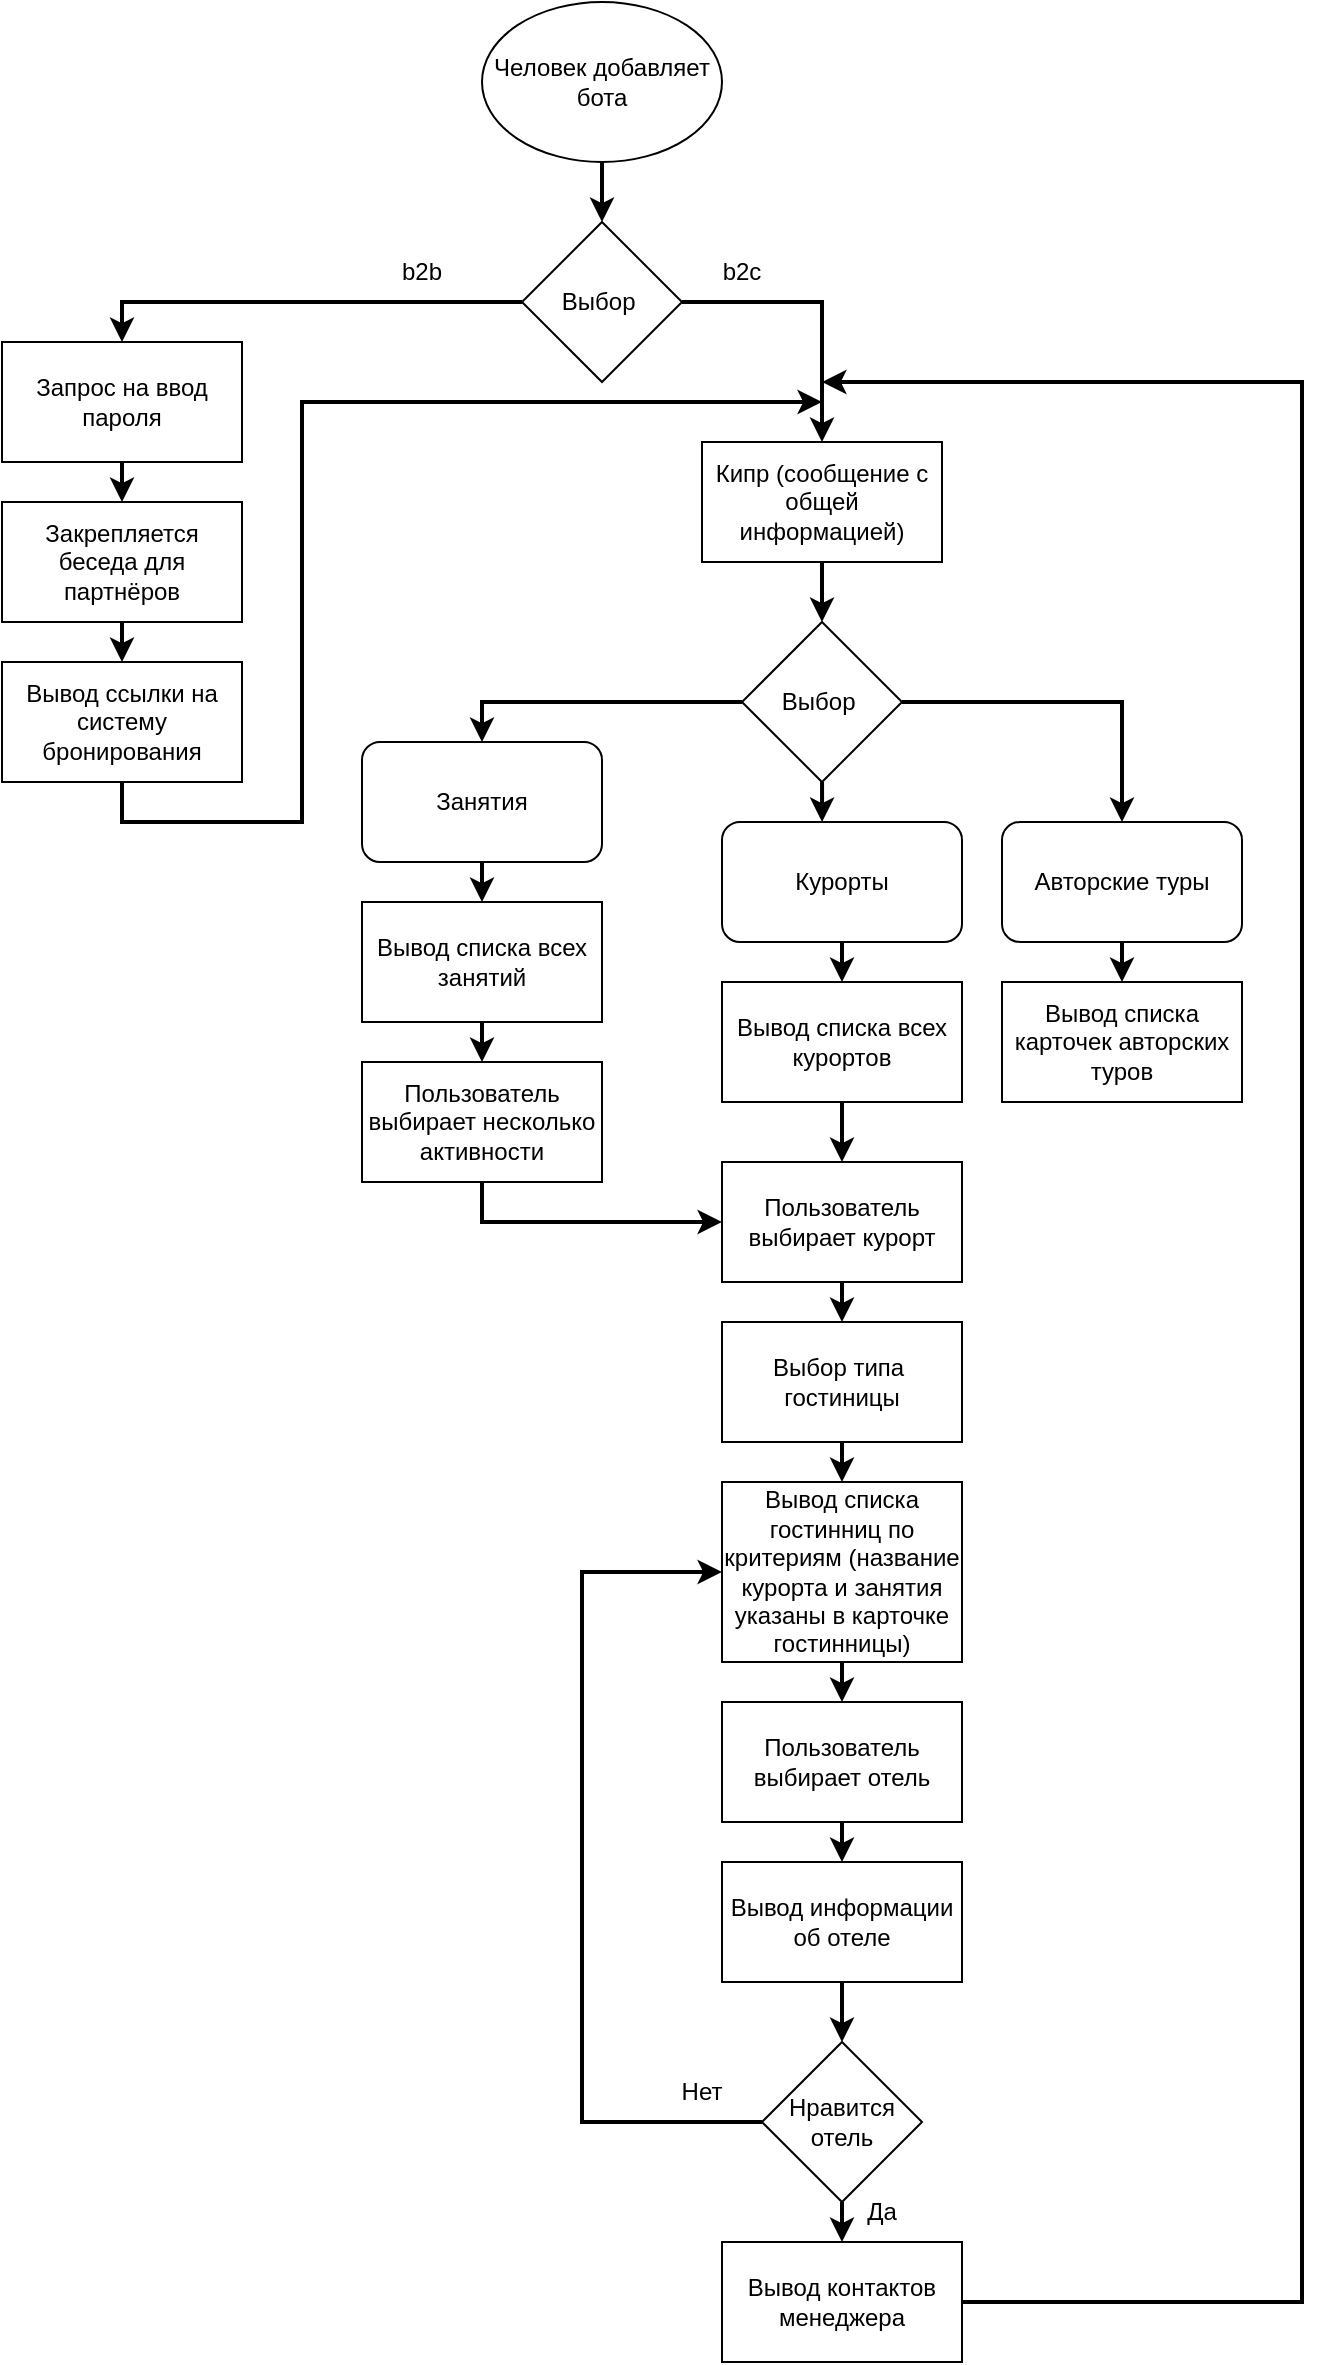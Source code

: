 <mxfile>
    <diagram id="dMcVg0LvvEPNjS6cMCFK" name="Page-1">
        <mxGraphModel dx="568" dy="682" grid="1" gridSize="10" guides="1" tooltips="1" connect="1" arrows="1" fold="1" page="1" pageScale="1" pageWidth="850" pageHeight="1100" background="#ffffff" math="0" shadow="0">
            <root>
                <mxCell id="0"/>
                <mxCell id="1" parent="0"/>
                <mxCell id="22" style="edgeStyle=none;html=1;strokeColor=#000000;strokeWidth=2;" parent="1" source="23" target="26" edge="1">
                    <mxGeometry relative="1" as="geometry"/>
                </mxCell>
                <object label="Человек добавляет бота" id="23">
                    <mxCell style="ellipse;whiteSpace=wrap;html=1;fillColor=none;strokeColor=#000000;fontColor=#000000;" parent="1" vertex="1">
                        <mxGeometry x="420" y="10" width="120" height="80" as="geometry"/>
                    </mxCell>
                </object>
                <mxCell id="25" style="edgeStyle=none;html=1;exitX=0;exitY=0.5;exitDx=0;exitDy=0;rounded=0;strokeColor=#000000;entryX=0.5;entryY=0;entryDx=0;entryDy=0;strokeWidth=2;" parent="1" source="26" target="51" edge="1">
                    <mxGeometry relative="1" as="geometry">
                        <mxPoint x="270" y="200" as="targetPoint"/>
                        <Array as="points">
                            <mxPoint x="240" y="160"/>
                        </Array>
                    </mxGeometry>
                </mxCell>
                <mxCell id="26" value="Выбор&amp;nbsp;" style="rhombus;whiteSpace=wrap;html=1;fillColor=none;strokeColor=#000000;fontColor=#000000;" parent="1" vertex="1">
                    <mxGeometry x="440" y="120" width="80" height="80" as="geometry"/>
                </mxCell>
                <mxCell id="45" value="" style="edgeStyle=orthogonalEdgeStyle;html=1;strokeColor=#000000;" parent="1" edge="1">
                    <mxGeometry relative="1" as="geometry">
                        <mxPoint x="670" y="360" as="sourcePoint"/>
                    </mxGeometry>
                </mxCell>
                <mxCell id="50" style="edgeStyle=none;rounded=0;html=1;entryX=0.5;entryY=0;entryDx=0;entryDy=0;elbow=vertical;strokeColor=#000000;" parent="1" edge="1">
                    <mxGeometry relative="1" as="geometry">
                        <Array as="points">
                            <mxPoint x="610" y="510"/>
                            <mxPoint x="475" y="510"/>
                        </Array>
                        <mxPoint x="610" y="390" as="sourcePoint"/>
                    </mxGeometry>
                </mxCell>
                <mxCell id="37" style="edgeStyle=none;html=1;entryX=0.5;entryY=0;entryDx=0;entryDy=0;strokeColor=#000000;" parent="1" edge="1">
                    <mxGeometry relative="1" as="geometry">
                        <mxPoint x="360" y="390" as="sourcePoint"/>
                    </mxGeometry>
                </mxCell>
                <mxCell id="29" style="edgeStyle=orthogonalEdgeStyle;html=1;entryX=0.5;entryY=0;entryDx=0;entryDy=0;exitX=1;exitY=0.5;exitDx=0;exitDy=0;rounded=0;strokeColor=#000000;strokeWidth=2;" parent="1" source="26" target="52" edge="1">
                    <mxGeometry relative="1" as="geometry">
                        <mxPoint x="600" y="260" as="targetPoint"/>
                        <Array as="points">
                            <mxPoint x="590" y="160"/>
                        </Array>
                    </mxGeometry>
                </mxCell>
                <mxCell id="31" value="b2b" style="text;html=1;strokeColor=none;fillColor=none;align=center;verticalAlign=middle;whiteSpace=wrap;rounded=0;fontColor=#000000;" parent="1" vertex="1">
                    <mxGeometry x="360" y="130" width="60" height="30" as="geometry"/>
                </mxCell>
                <mxCell id="32" value="b2c" style="text;html=1;strokeColor=none;fillColor=none;align=center;verticalAlign=middle;whiteSpace=wrap;rounded=0;fontColor=#000000;" parent="1" vertex="1">
                    <mxGeometry x="520" y="130" width="60" height="30" as="geometry"/>
                </mxCell>
                <mxCell id="48" style="edgeStyle=orthogonalEdgeStyle;html=1;rounded=0;strokeColor=#000000;" parent="1" edge="1">
                    <mxGeometry relative="1" as="geometry">
                        <Array as="points">
                            <mxPoint x="360" y="510"/>
                            <mxPoint x="475" y="510"/>
                        </Array>
                        <mxPoint x="360.053" y="490.0" as="sourcePoint"/>
                    </mxGeometry>
                </mxCell>
                <mxCell id="47" style="edgeStyle=orthogonalEdgeStyle;html=1;rounded=0;strokeColor=#000000;" parent="1" edge="1">
                    <mxGeometry relative="1" as="geometry">
                        <Array as="points">
                            <mxPoint x="780" y="510"/>
                            <mxPoint x="475" y="510"/>
                        </Array>
                        <mxPoint x="780.053" y="390" as="sourcePoint"/>
                    </mxGeometry>
                </mxCell>
                <mxCell id="77" style="edgeStyle=none;rounded=0;html=1;strokeColor=#000000;fontColor=#000000;strokeWidth=2;" parent="1" source="51" target="76" edge="1">
                    <mxGeometry relative="1" as="geometry"/>
                </mxCell>
                <mxCell id="51" value="&lt;font color=&quot;#000000&quot;&gt;Запрос на ввод пароля&lt;/font&gt;" style="rounded=0;whiteSpace=wrap;html=1;fillColor=none;strokeColor=#000000;" parent="1" vertex="1">
                    <mxGeometry x="180" y="180" width="120" height="60" as="geometry"/>
                </mxCell>
                <mxCell id="54" style="edgeStyle=none;html=1;fontColor=#000000;strokeColor=#000000;entryX=0.5;entryY=0;entryDx=0;entryDy=0;strokeWidth=2;" parent="1" target="57" edge="1">
                    <mxGeometry relative="1" as="geometry">
                        <mxPoint x="590" y="320" as="sourcePoint"/>
                        <mxPoint x="590" y="370" as="targetPoint"/>
                    </mxGeometry>
                </mxCell>
                <mxCell id="96" style="edgeStyle=none;rounded=0;html=1;strokeColor=#000000;strokeWidth=2;fontColor=#000000;" parent="1" source="52" target="57" edge="1">
                    <mxGeometry relative="1" as="geometry"/>
                </mxCell>
                <mxCell id="52" value="&lt;font color=&quot;#000000&quot;&gt;Кипр (сообщение с общей информацией)&lt;/font&gt;" style="rounded=0;whiteSpace=wrap;html=1;strokeColor=#000000;fillColor=none;" parent="1" vertex="1">
                    <mxGeometry x="530" y="230" width="120" height="60" as="geometry"/>
                </mxCell>
                <mxCell id="67" style="edgeStyle=none;rounded=0;html=1;entryX=0.5;entryY=0;entryDx=0;entryDy=0;strokeColor=#000000;fontColor=#000000;strokeWidth=2;" parent="1" source="53" target="63" edge="1">
                    <mxGeometry relative="1" as="geometry"/>
                </mxCell>
                <mxCell id="53" value="Курорты" style="rounded=1;whiteSpace=wrap;html=1;strokeColor=#000000;fontColor=#000000;fillColor=none;" parent="1" vertex="1">
                    <mxGeometry x="540" y="420" width="120" height="60" as="geometry"/>
                </mxCell>
                <mxCell id="65" style="edgeStyle=none;rounded=0;html=1;entryX=0.5;entryY=0;entryDx=0;entryDy=0;strokeColor=#000000;fontColor=#000000;strokeWidth=2;" parent="1" source="55" target="61" edge="1">
                    <mxGeometry relative="1" as="geometry"/>
                </mxCell>
                <mxCell id="55" value="Занятия" style="rounded=1;whiteSpace=wrap;html=1;strokeColor=#000000;fontColor=#000000;fillColor=none;" parent="1" vertex="1">
                    <mxGeometry x="360" y="380" width="120" height="60" as="geometry"/>
                </mxCell>
                <mxCell id="79" style="edgeStyle=none;rounded=0;html=1;entryX=0.5;entryY=0;entryDx=0;entryDy=0;strokeColor=#000000;fontColor=#000000;strokeWidth=2;" parent="1" source="56" target="74" edge="1">
                    <mxGeometry relative="1" as="geometry"/>
                </mxCell>
                <mxCell id="56" value="Авторские туры" style="rounded=1;whiteSpace=wrap;html=1;strokeColor=#000000;fontColor=#000000;fillColor=none;" parent="1" vertex="1">
                    <mxGeometry x="680" y="420" width="120" height="60" as="geometry"/>
                </mxCell>
                <mxCell id="58" style="edgeStyle=none;html=1;entryX=0.5;entryY=0;entryDx=0;entryDy=0;strokeColor=#000000;fontColor=#000000;exitX=0;exitY=0.5;exitDx=0;exitDy=0;rounded=0;strokeWidth=2;" parent="1" source="57" target="55" edge="1">
                    <mxGeometry relative="1" as="geometry">
                        <Array as="points">
                            <mxPoint x="420" y="360"/>
                        </Array>
                    </mxGeometry>
                </mxCell>
                <mxCell id="59" style="edgeStyle=none;html=1;entryX=0.5;entryY=0;entryDx=0;entryDy=0;strokeColor=#000000;fontColor=#000000;rounded=0;strokeWidth=2;" parent="1" source="57" target="56" edge="1">
                    <mxGeometry relative="1" as="geometry">
                        <Array as="points">
                            <mxPoint x="740" y="360"/>
                        </Array>
                    </mxGeometry>
                </mxCell>
                <mxCell id="60" style="edgeStyle=none;html=1;entryX=0.417;entryY=0;entryDx=0;entryDy=0;entryPerimeter=0;strokeColor=#000000;fontColor=#000000;strokeWidth=2;" parent="1" source="57" target="53" edge="1">
                    <mxGeometry relative="1" as="geometry"/>
                </mxCell>
                <mxCell id="57" value="Выбор&amp;nbsp;" style="rhombus;whiteSpace=wrap;html=1;strokeColor=#000000;fontColor=#000000;fillColor=none;" parent="1" vertex="1">
                    <mxGeometry x="550" y="320" width="80" height="80" as="geometry"/>
                </mxCell>
                <mxCell id="66" style="edgeStyle=none;rounded=0;html=1;entryX=0.5;entryY=0;entryDx=0;entryDy=0;strokeColor=#000000;fontColor=#000000;strokeWidth=2;" parent="1" source="61" target="62" edge="1">
                    <mxGeometry relative="1" as="geometry"/>
                </mxCell>
                <mxCell id="61" value="Вывод списка всех занятий" style="rounded=0;whiteSpace=wrap;html=1;strokeColor=#000000;fontColor=#000000;fillColor=none;" parent="1" vertex="1">
                    <mxGeometry x="360" y="460" width="120" height="60" as="geometry"/>
                </mxCell>
                <mxCell id="73" style="edgeStyle=none;rounded=0;html=1;strokeColor=#000000;fontColor=#000000;exitX=0.5;exitY=1;exitDx=0;exitDy=0;strokeWidth=2;entryX=0;entryY=0.5;entryDx=0;entryDy=0;" parent="1" source="62" target="64" edge="1">
                    <mxGeometry relative="1" as="geometry">
                        <mxPoint x="600" y="570" as="targetPoint"/>
                        <Array as="points">
                            <mxPoint x="420" y="620"/>
                        </Array>
                    </mxGeometry>
                </mxCell>
                <mxCell id="62" value="Пользователь выбирает несколько активности" style="rounded=0;whiteSpace=wrap;html=1;strokeColor=#000000;fontColor=#000000;fillColor=none;" parent="1" vertex="1">
                    <mxGeometry x="360" y="540" width="120" height="60" as="geometry"/>
                </mxCell>
                <mxCell id="68" style="edgeStyle=none;rounded=0;html=1;strokeColor=#000000;fontColor=#000000;strokeWidth=2;" parent="1" source="63" target="64" edge="1">
                    <mxGeometry relative="1" as="geometry"/>
                </mxCell>
                <mxCell id="63" value="Вывод списка всех курортов" style="rounded=0;whiteSpace=wrap;html=1;strokeColor=#000000;fontColor=#000000;fillColor=none;" parent="1" vertex="1">
                    <mxGeometry x="540" y="500" width="120" height="60" as="geometry"/>
                </mxCell>
                <mxCell id="71" style="edgeStyle=none;rounded=0;html=1;entryX=0.5;entryY=0;entryDx=0;entryDy=0;strokeColor=#000000;fontColor=#000000;strokeWidth=2;" parent="1" source="64" target="69" edge="1">
                    <mxGeometry relative="1" as="geometry"/>
                </mxCell>
                <mxCell id="64" value="Пользователь выбирает курорт" style="rounded=0;whiteSpace=wrap;html=1;strokeColor=#000000;fontColor=#000000;fillColor=none;" parent="1" vertex="1">
                    <mxGeometry x="540" y="590" width="120" height="60" as="geometry"/>
                </mxCell>
                <mxCell id="72" style="edgeStyle=none;rounded=0;html=1;strokeColor=#000000;fontColor=#000000;strokeWidth=2;" parent="1" source="69" target="70" edge="1">
                    <mxGeometry relative="1" as="geometry"/>
                </mxCell>
                <mxCell id="69" value="Выбор типа&amp;nbsp; гостиницы" style="rounded=0;whiteSpace=wrap;html=1;strokeColor=#000000;fontColor=#000000;fillColor=none;" parent="1" vertex="1">
                    <mxGeometry x="540" y="670" width="120" height="60" as="geometry"/>
                </mxCell>
                <mxCell id="83" style="edgeStyle=none;rounded=0;html=1;entryX=0.5;entryY=0;entryDx=0;entryDy=0;strokeColor=#000000;fontColor=#000000;strokeWidth=2;" parent="1" source="70" target="82" edge="1">
                    <mxGeometry relative="1" as="geometry"/>
                </mxCell>
                <mxCell id="70" value="Вывод списка гостинниц по критериям (название курорта и занятия указаны в карточке гостинницы)" style="rounded=0;whiteSpace=wrap;html=1;strokeColor=#000000;fontColor=#000000;fillColor=none;" parent="1" vertex="1">
                    <mxGeometry x="540" y="750" width="120" height="90" as="geometry"/>
                </mxCell>
                <mxCell id="74" value="Вывод списка карточек авторских туров" style="rounded=0;whiteSpace=wrap;html=1;strokeColor=#000000;fontColor=#000000;fillColor=none;" parent="1" vertex="1">
                    <mxGeometry x="680" y="500" width="120" height="60" as="geometry"/>
                </mxCell>
                <mxCell id="78" style="edgeStyle=none;rounded=0;html=1;strokeColor=#000000;fontColor=#000000;exitX=0.5;exitY=1;exitDx=0;exitDy=0;strokeWidth=2;" parent="1" source="80" edge="1">
                    <mxGeometry relative="1" as="geometry">
                        <mxPoint x="590" y="210" as="targetPoint"/>
                        <Array as="points">
                            <mxPoint x="240" y="420"/>
                            <mxPoint x="330" y="420"/>
                            <mxPoint x="330" y="350"/>
                            <mxPoint x="330" y="270"/>
                            <mxPoint x="330" y="210"/>
                        </Array>
                    </mxGeometry>
                </mxCell>
                <mxCell id="81" style="edgeStyle=none;rounded=0;html=1;strokeColor=#000000;fontColor=#000000;strokeWidth=2;" parent="1" source="76" target="80" edge="1">
                    <mxGeometry relative="1" as="geometry"/>
                </mxCell>
                <mxCell id="76" value="Закрепляется беседа для партнёров" style="rounded=0;whiteSpace=wrap;html=1;strokeColor=#000000;fontColor=#000000;fillColor=none;" parent="1" vertex="1">
                    <mxGeometry x="180" y="260" width="120" height="60" as="geometry"/>
                </mxCell>
                <mxCell id="80" value="Вывод ссылки на систему бронирования" style="rounded=0;whiteSpace=wrap;html=1;strokeColor=#000000;fontColor=#000000;fillColor=none;" parent="1" vertex="1">
                    <mxGeometry x="180" y="340" width="120" height="60" as="geometry"/>
                </mxCell>
                <mxCell id="91" style="edgeStyle=none;rounded=0;html=1;entryX=0.5;entryY=0;entryDx=0;entryDy=0;strokeColor=#000000;fontColor=#000000;strokeWidth=2;" parent="1" source="82" target="84" edge="1">
                    <mxGeometry relative="1" as="geometry"/>
                </mxCell>
                <mxCell id="82" value="Пользователь выбирает отель" style="rounded=0;whiteSpace=wrap;html=1;strokeColor=#000000;fontColor=#000000;fillColor=none;" parent="1" vertex="1">
                    <mxGeometry x="540" y="860" width="120" height="60" as="geometry"/>
                </mxCell>
                <mxCell id="92" style="edgeStyle=none;rounded=0;html=1;entryX=0.5;entryY=0;entryDx=0;entryDy=0;strokeColor=#000000;fontColor=#000000;strokeWidth=2;" parent="1" source="84" target="85" edge="1">
                    <mxGeometry relative="1" as="geometry"/>
                </mxCell>
                <mxCell id="84" value="Вывод информации об отеле" style="rounded=0;whiteSpace=wrap;html=1;strokeColor=#000000;fontColor=#000000;fillColor=none;" parent="1" vertex="1">
                    <mxGeometry x="540" y="940" width="120" height="60" as="geometry"/>
                </mxCell>
                <mxCell id="86" style="edgeStyle=none;rounded=0;html=1;strokeColor=#000000;fontColor=#000000;strokeWidth=2;entryX=0;entryY=0.5;entryDx=0;entryDy=0;" parent="1" source="85" target="70" edge="1">
                    <mxGeometry relative="1" as="geometry">
                        <mxPoint x="600" y="850" as="targetPoint"/>
                        <Array as="points">
                            <mxPoint x="470" y="1070"/>
                            <mxPoint x="470" y="850"/>
                            <mxPoint x="470" y="795"/>
                        </Array>
                    </mxGeometry>
                </mxCell>
                <mxCell id="88" value="" style="edgeStyle=none;rounded=0;html=1;strokeColor=#000000;fontColor=#000000;strokeWidth=2;" parent="1" source="85" target="87" edge="1">
                    <mxGeometry relative="1" as="geometry"/>
                </mxCell>
                <mxCell id="85" value="Нравится отель" style="rhombus;whiteSpace=wrap;html=1;rounded=0;strokeColor=#000000;fontColor=#000000;fillColor=none;" parent="1" vertex="1">
                    <mxGeometry x="560" y="1030" width="80" height="80" as="geometry"/>
                </mxCell>
                <mxCell id="93" style="edgeStyle=none;rounded=0;html=1;strokeColor=#000000;fontColor=#000000;exitX=1;exitY=0.5;exitDx=0;exitDy=0;strokeWidth=2;" parent="1" source="87" edge="1">
                    <mxGeometry relative="1" as="geometry">
                        <mxPoint x="590.0" y="200" as="targetPoint"/>
                        <Array as="points">
                            <mxPoint x="830" y="1160"/>
                            <mxPoint x="830" y="1030"/>
                            <mxPoint x="830" y="200"/>
                        </Array>
                    </mxGeometry>
                </mxCell>
                <mxCell id="87" value="Вывод контактов менеджера" style="whiteSpace=wrap;html=1;fillColor=none;strokeColor=#000000;fontColor=#000000;rounded=0;" parent="1" vertex="1">
                    <mxGeometry x="540" y="1130" width="120" height="60" as="geometry"/>
                </mxCell>
                <mxCell id="89" value="Нет" style="text;html=1;strokeColor=none;fillColor=none;align=center;verticalAlign=middle;whiteSpace=wrap;rounded=0;fontColor=#000000;" parent="1" vertex="1">
                    <mxGeometry x="500" y="1040" width="60" height="30" as="geometry"/>
                </mxCell>
                <mxCell id="90" value="Да" style="text;html=1;strokeColor=none;fillColor=none;align=center;verticalAlign=middle;whiteSpace=wrap;rounded=0;fontColor=#000000;" parent="1" vertex="1">
                    <mxGeometry x="590" y="1100" width="60" height="30" as="geometry"/>
                </mxCell>
            </root>
        </mxGraphModel>
    </diagram>
</mxfile>